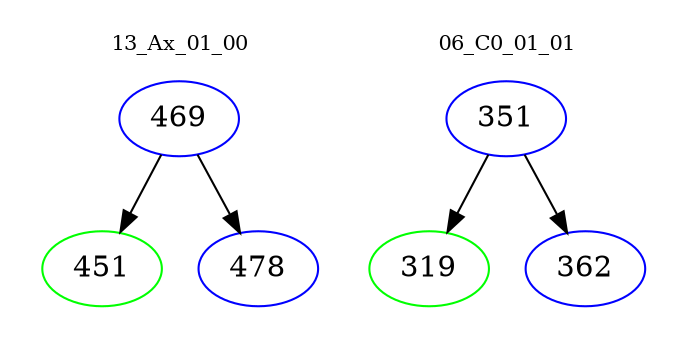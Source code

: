 digraph{
subgraph cluster_0 {
color = white
label = "13_Ax_01_00";
fontsize=10;
T0_469 [label="469", color="blue"]
T0_469 -> T0_451 [color="black"]
T0_451 [label="451", color="green"]
T0_469 -> T0_478 [color="black"]
T0_478 [label="478", color="blue"]
}
subgraph cluster_1 {
color = white
label = "06_C0_01_01";
fontsize=10;
T1_351 [label="351", color="blue"]
T1_351 -> T1_319 [color="black"]
T1_319 [label="319", color="green"]
T1_351 -> T1_362 [color="black"]
T1_362 [label="362", color="blue"]
}
}
